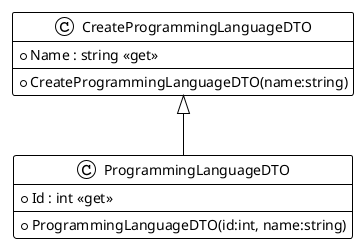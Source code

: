 @startuml
!theme plain
class CreateProgrammingLanguageDTO {
+ CreateProgrammingLanguageDTO(name:string)
+ Name : string <<get>>
}
class ProgrammingLanguageDTO {
+ ProgrammingLanguageDTO(id:int, name:string)
+ Id : int <<get>>
}

CreateProgrammingLanguageDTO <|-- ProgrammingLanguageDTO
@enduml
